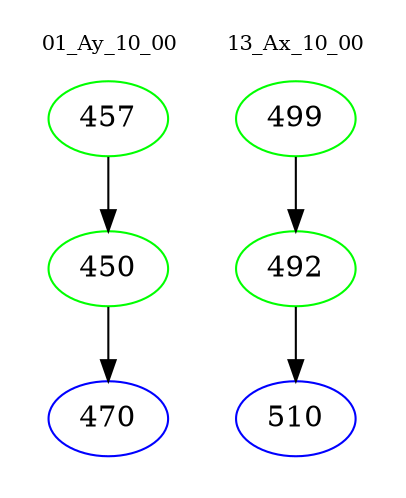 digraph{
subgraph cluster_0 {
color = white
label = "01_Ay_10_00";
fontsize=10;
T0_457 [label="457", color="green"]
T0_457 -> T0_450 [color="black"]
T0_450 [label="450", color="green"]
T0_450 -> T0_470 [color="black"]
T0_470 [label="470", color="blue"]
}
subgraph cluster_1 {
color = white
label = "13_Ax_10_00";
fontsize=10;
T1_499 [label="499", color="green"]
T1_499 -> T1_492 [color="black"]
T1_492 [label="492", color="green"]
T1_492 -> T1_510 [color="black"]
T1_510 [label="510", color="blue"]
}
}
